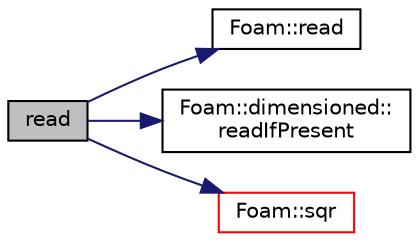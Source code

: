 digraph "read"
{
  bgcolor="transparent";
  edge [fontname="Helvetica",fontsize="10",labelfontname="Helvetica",labelfontsize="10"];
  node [fontname="Helvetica",fontsize="10",shape=record];
  rankdir="LR";
  Node560 [label="read",height=0.2,width=0.4,color="black", fillcolor="grey75", style="filled", fontcolor="black"];
  Node560 -> Node561 [color="midnightblue",fontsize="10",style="solid",fontname="Helvetica"];
  Node561 [label="Foam::read",height=0.2,width=0.4,color="black",URL="$a21851.html#a18efc6d016047ec7c6d5150d913d8c34"];
  Node560 -> Node562 [color="midnightblue",fontsize="10",style="solid",fontname="Helvetica"];
  Node562 [label="Foam::dimensioned::\lreadIfPresent",height=0.2,width=0.4,color="black",URL="$a27473.html#ae9908fe8be8b23b418bf2ae8987b9abd",tooltip="Update the value of dimensioned<Type> if found in the dictionary. "];
  Node560 -> Node563 [color="midnightblue",fontsize="10",style="solid",fontname="Helvetica"];
  Node563 [label="Foam::sqr",height=0.2,width=0.4,color="red",URL="$a21851.html#a277dc11c581d53826ab5090b08f3b17b"];
}
